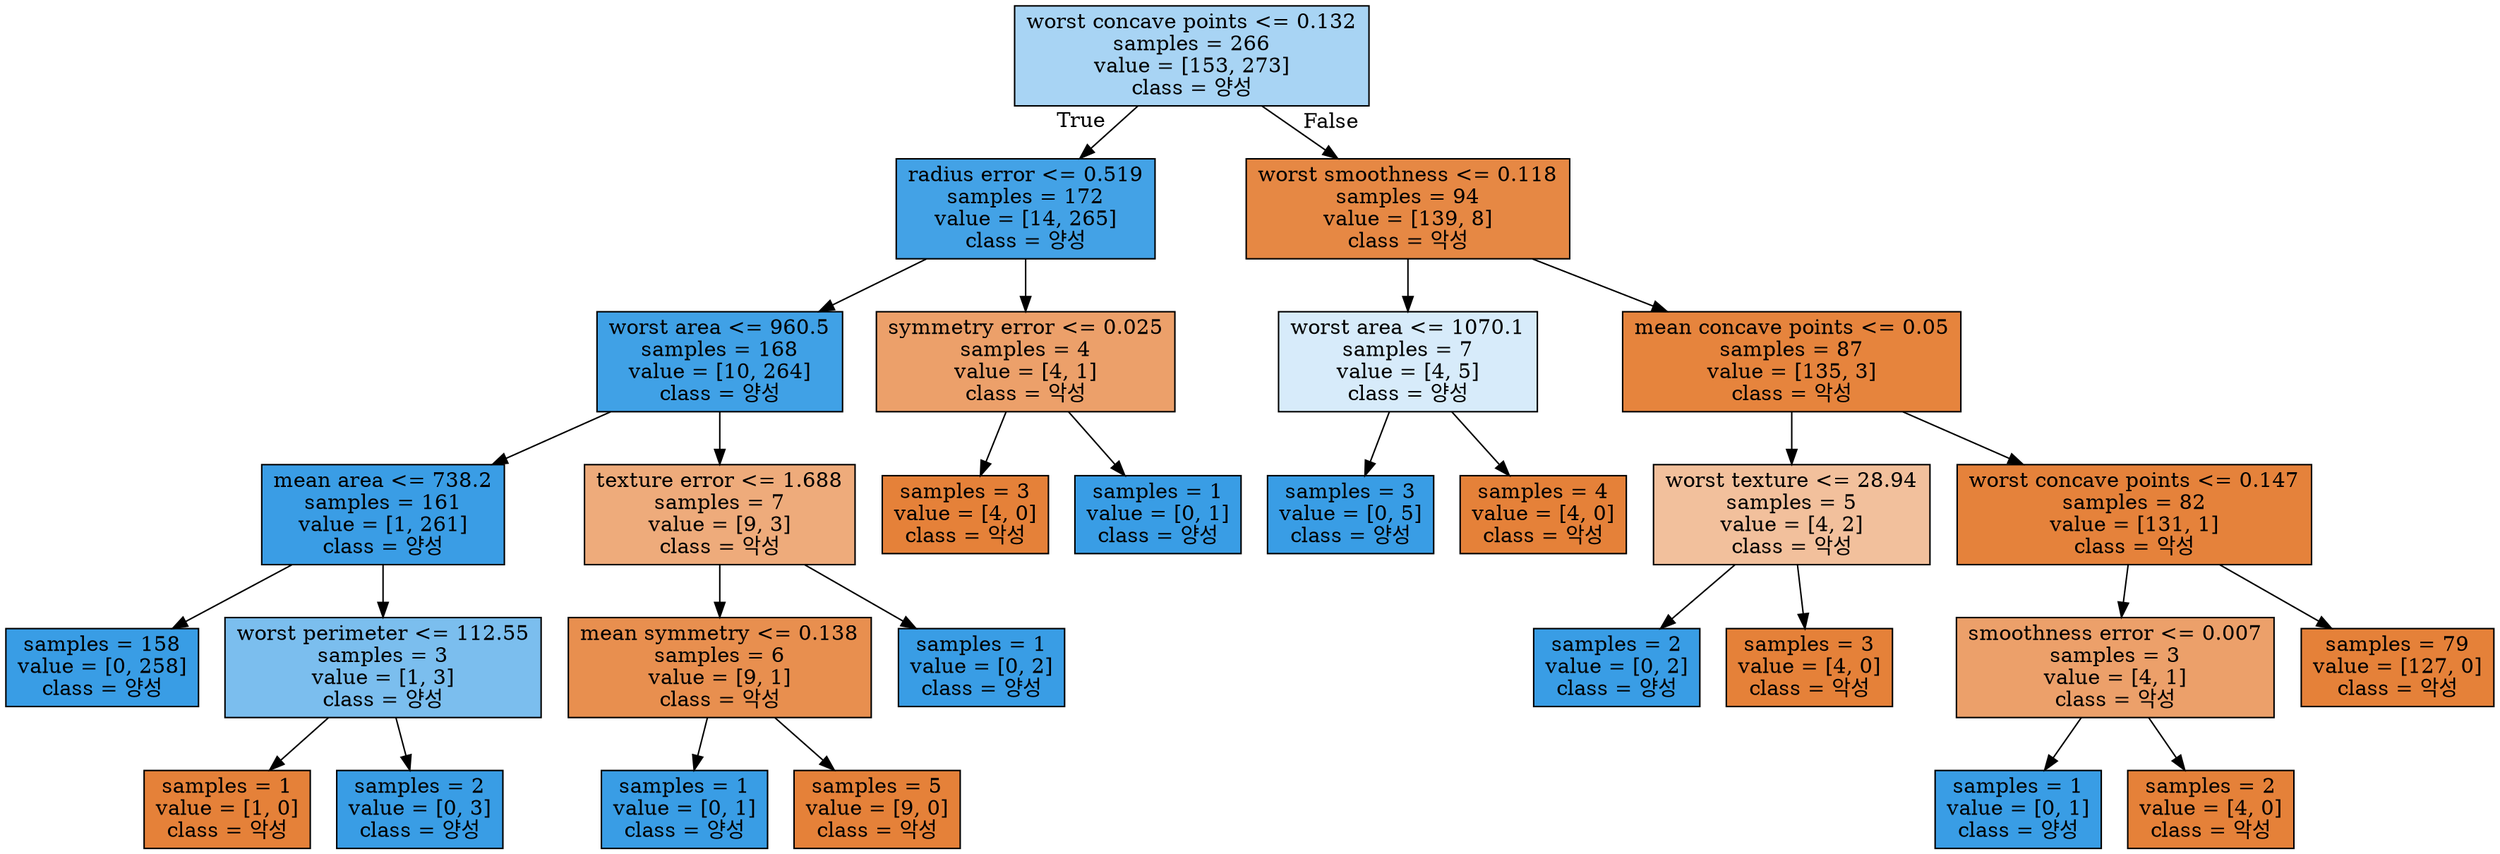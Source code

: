digraph Tree {
node [shape=box, style="filled", color="black"] ;
0 [label="worst concave points <= 0.132\nsamples = 266\nvalue = [153, 273]\nclass = 양성", fillcolor="#a8d4f4"] ;
1 [label="radius error <= 0.519\nsamples = 172\nvalue = [14, 265]\nclass = 양성", fillcolor="#43a2e6"] ;
0 -> 1 [labeldistance=2.5, labelangle=45, headlabel="True"] ;
2 [label="worst area <= 960.5\nsamples = 168\nvalue = [10, 264]\nclass = 양성", fillcolor="#40a1e6"] ;
1 -> 2 ;
3 [label="mean area <= 738.2\nsamples = 161\nvalue = [1, 261]\nclass = 양성", fillcolor="#3a9de5"] ;
2 -> 3 ;
4 [label="samples = 158\nvalue = [0, 258]\nclass = 양성", fillcolor="#399de5"] ;
3 -> 4 ;
5 [label="worst perimeter <= 112.55\nsamples = 3\nvalue = [1, 3]\nclass = 양성", fillcolor="#7bbeee"] ;
3 -> 5 ;
6 [label="samples = 1\nvalue = [1, 0]\nclass = 악성", fillcolor="#e58139"] ;
5 -> 6 ;
7 [label="samples = 2\nvalue = [0, 3]\nclass = 양성", fillcolor="#399de5"] ;
5 -> 7 ;
8 [label="texture error <= 1.688\nsamples = 7\nvalue = [9, 3]\nclass = 악성", fillcolor="#eeab7b"] ;
2 -> 8 ;
9 [label="mean symmetry <= 0.138\nsamples = 6\nvalue = [9, 1]\nclass = 악성", fillcolor="#e88f4f"] ;
8 -> 9 ;
10 [label="samples = 1\nvalue = [0, 1]\nclass = 양성", fillcolor="#399de5"] ;
9 -> 10 ;
11 [label="samples = 5\nvalue = [9, 0]\nclass = 악성", fillcolor="#e58139"] ;
9 -> 11 ;
12 [label="samples = 1\nvalue = [0, 2]\nclass = 양성", fillcolor="#399de5"] ;
8 -> 12 ;
13 [label="symmetry error <= 0.025\nsamples = 4\nvalue = [4, 1]\nclass = 악성", fillcolor="#eca06a"] ;
1 -> 13 ;
14 [label="samples = 3\nvalue = [4, 0]\nclass = 악성", fillcolor="#e58139"] ;
13 -> 14 ;
15 [label="samples = 1\nvalue = [0, 1]\nclass = 양성", fillcolor="#399de5"] ;
13 -> 15 ;
16 [label="worst smoothness <= 0.118\nsamples = 94\nvalue = [139, 8]\nclass = 악성", fillcolor="#e68844"] ;
0 -> 16 [labeldistance=2.5, labelangle=-45, headlabel="False"] ;
17 [label="worst area <= 1070.1\nsamples = 7\nvalue = [4, 5]\nclass = 양성", fillcolor="#d7ebfa"] ;
16 -> 17 ;
18 [label="samples = 3\nvalue = [0, 5]\nclass = 양성", fillcolor="#399de5"] ;
17 -> 18 ;
19 [label="samples = 4\nvalue = [4, 0]\nclass = 악성", fillcolor="#e58139"] ;
17 -> 19 ;
20 [label="mean concave points <= 0.05\nsamples = 87\nvalue = [135, 3]\nclass = 악성", fillcolor="#e6843d"] ;
16 -> 20 ;
21 [label="worst texture <= 28.94\nsamples = 5\nvalue = [4, 2]\nclass = 악성", fillcolor="#f2c09c"] ;
20 -> 21 ;
22 [label="samples = 2\nvalue = [0, 2]\nclass = 양성", fillcolor="#399de5"] ;
21 -> 22 ;
23 [label="samples = 3\nvalue = [4, 0]\nclass = 악성", fillcolor="#e58139"] ;
21 -> 23 ;
24 [label="worst concave points <= 0.147\nsamples = 82\nvalue = [131, 1]\nclass = 악성", fillcolor="#e5823b"] ;
20 -> 24 ;
25 [label="smoothness error <= 0.007\nsamples = 3\nvalue = [4, 1]\nclass = 악성", fillcolor="#eca06a"] ;
24 -> 25 ;
26 [label="samples = 1\nvalue = [0, 1]\nclass = 양성", fillcolor="#399de5"] ;
25 -> 26 ;
27 [label="samples = 2\nvalue = [4, 0]\nclass = 악성", fillcolor="#e58139"] ;
25 -> 27 ;
28 [label="samples = 79\nvalue = [127, 0]\nclass = 악성", fillcolor="#e58139"] ;
24 -> 28 ;
}